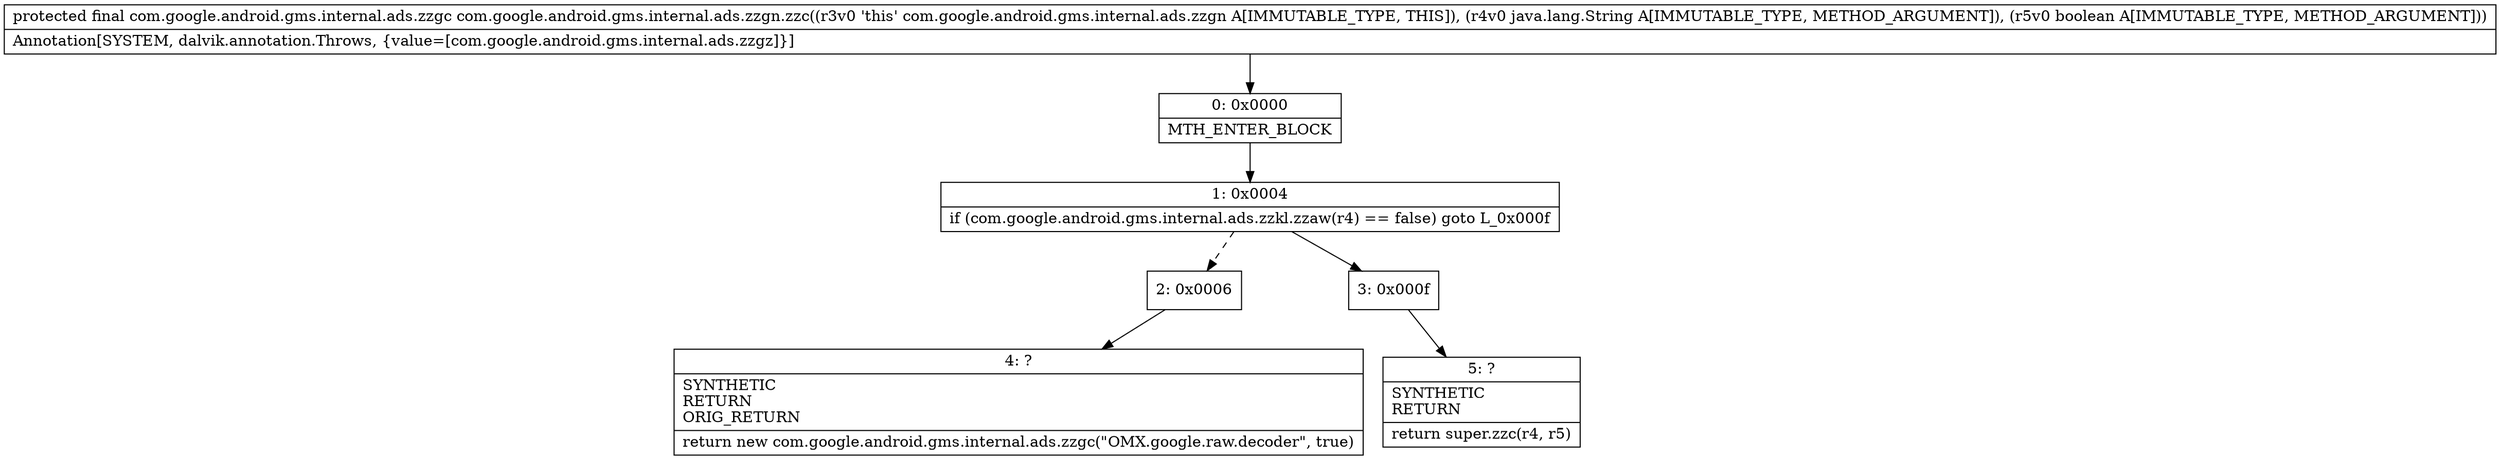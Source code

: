 digraph "CFG forcom.google.android.gms.internal.ads.zzgn.zzc(Ljava\/lang\/String;Z)Lcom\/google\/android\/gms\/internal\/ads\/zzgc;" {
Node_0 [shape=record,label="{0\:\ 0x0000|MTH_ENTER_BLOCK\l}"];
Node_1 [shape=record,label="{1\:\ 0x0004|if (com.google.android.gms.internal.ads.zzkl.zzaw(r4) == false) goto L_0x000f\l}"];
Node_2 [shape=record,label="{2\:\ 0x0006}"];
Node_3 [shape=record,label="{3\:\ 0x000f}"];
Node_4 [shape=record,label="{4\:\ ?|SYNTHETIC\lRETURN\lORIG_RETURN\l|return new com.google.android.gms.internal.ads.zzgc(\"OMX.google.raw.decoder\", true)\l}"];
Node_5 [shape=record,label="{5\:\ ?|SYNTHETIC\lRETURN\l|return super.zzc(r4, r5)\l}"];
MethodNode[shape=record,label="{protected final com.google.android.gms.internal.ads.zzgc com.google.android.gms.internal.ads.zzgn.zzc((r3v0 'this' com.google.android.gms.internal.ads.zzgn A[IMMUTABLE_TYPE, THIS]), (r4v0 java.lang.String A[IMMUTABLE_TYPE, METHOD_ARGUMENT]), (r5v0 boolean A[IMMUTABLE_TYPE, METHOD_ARGUMENT]))  | Annotation[SYSTEM, dalvik.annotation.Throws, \{value=[com.google.android.gms.internal.ads.zzgz]\}]\l}"];
MethodNode -> Node_0;
Node_0 -> Node_1;
Node_1 -> Node_2[style=dashed];
Node_1 -> Node_3;
Node_2 -> Node_4;
Node_3 -> Node_5;
}

